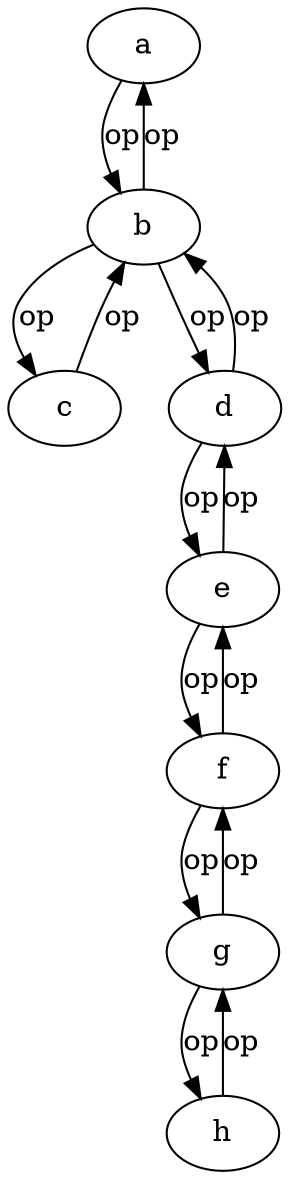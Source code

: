 digraph g {
"a" -> "b" [label="op",arrowhead=normal]
"b" -> "a" [label="op",arrowhead=normal]
"b" -> "c" [label="op",arrowhead=normal]
"b" -> "d" [label="op",arrowhead=normal]
"c" -> "b" [label="op",arrowhead=normal]
"d" -> "b" [label="op",arrowhead=normal]
"d" -> "e" [label="op",arrowhead=normal]
"e" -> "d" [label="op",arrowhead=normal]
"e" -> "f" [label="op",arrowhead=normal]
"f" -> "e" [label="op",arrowhead=normal]
"f" -> "g" [label="op",arrowhead=normal]
"g" -> "f" [label="op",arrowhead=normal]
"g" -> "h" [label="op",arrowhead=normal]
"h" -> "g" [label="op",arrowhead=normal]
}
